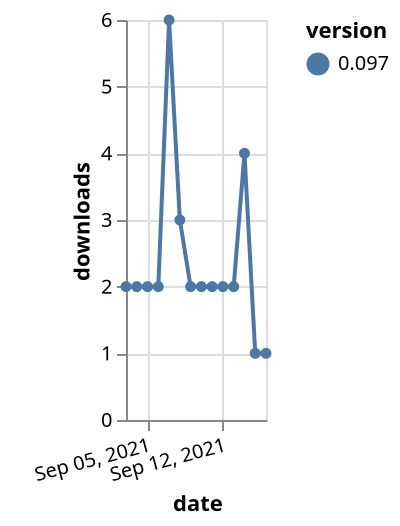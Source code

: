 {"$schema": "https://vega.github.io/schema/vega-lite/v5.json", "description": "A simple bar chart with embedded data.", "data": {"values": [{"date": "2021-09-03", "total": 2253, "delta": 2, "version": "0.097"}, {"date": "2021-09-04", "total": 2255, "delta": 2, "version": "0.097"}, {"date": "2021-09-05", "total": 2257, "delta": 2, "version": "0.097"}, {"date": "2021-09-06", "total": 2259, "delta": 2, "version": "0.097"}, {"date": "2021-09-07", "total": 2265, "delta": 6, "version": "0.097"}, {"date": "2021-09-08", "total": 2268, "delta": 3, "version": "0.097"}, {"date": "2021-09-09", "total": 2270, "delta": 2, "version": "0.097"}, {"date": "2021-09-10", "total": 2272, "delta": 2, "version": "0.097"}, {"date": "2021-09-11", "total": 2274, "delta": 2, "version": "0.097"}, {"date": "2021-09-12", "total": 2276, "delta": 2, "version": "0.097"}, {"date": "2021-09-13", "total": 2278, "delta": 2, "version": "0.097"}, {"date": "2021-09-14", "total": 2282, "delta": 4, "version": "0.097"}, {"date": "2021-09-15", "total": 2283, "delta": 1, "version": "0.097"}, {"date": "2021-09-16", "total": 2284, "delta": 1, "version": "0.097"}]}, "width": "container", "mark": {"type": "line", "point": {"filled": true}}, "encoding": {"x": {"field": "date", "type": "temporal", "timeUnit": "yearmonthdate", "title": "date", "axis": {"labelAngle": -15}}, "y": {"field": "delta", "type": "quantitative", "title": "downloads"}, "color": {"field": "version", "type": "nominal"}, "tooltip": {"field": "delta"}}}
